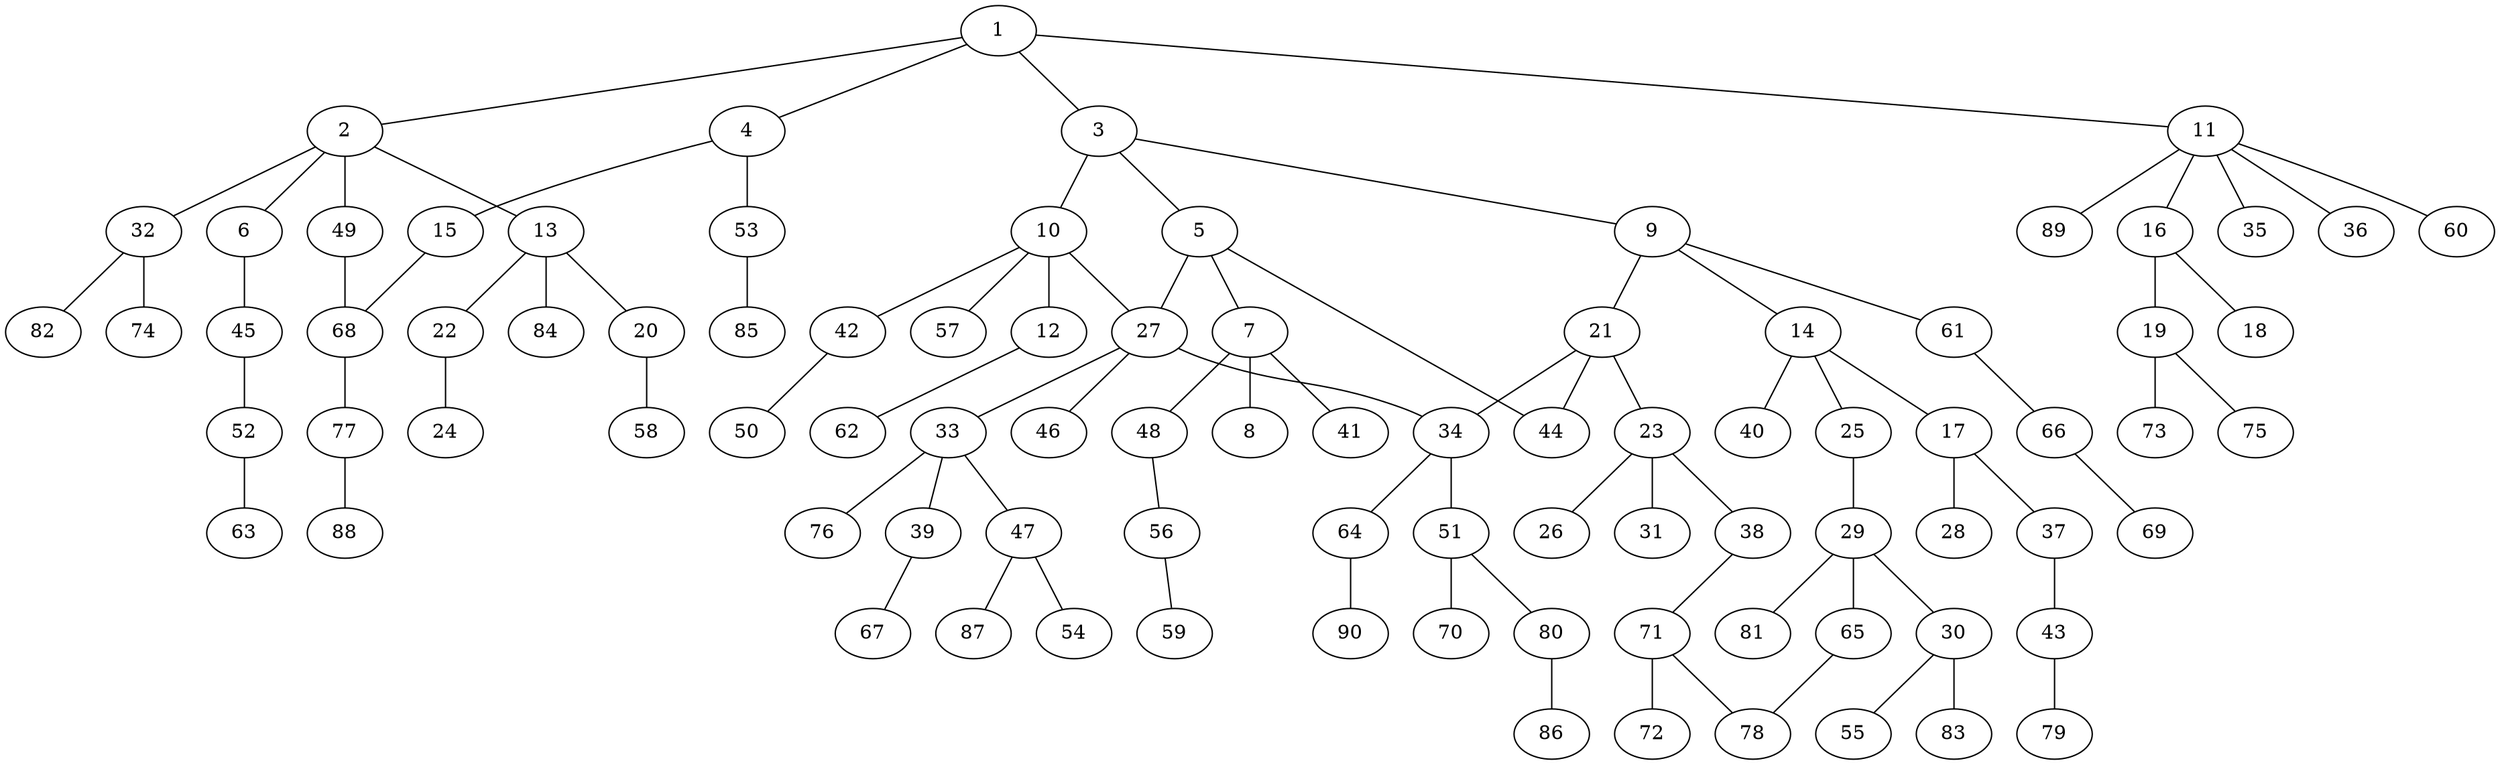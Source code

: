 graph graphname {1--2
1--3
1--4
1--11
2--6
2--13
2--32
2--49
3--5
3--9
3--10
4--15
4--53
5--7
5--27
5--44
6--45
7--8
7--41
7--48
9--14
9--21
9--61
10--12
10--27
10--42
10--57
11--16
11--35
11--36
11--60
11--89
12--62
13--20
13--22
13--84
14--17
14--25
14--40
15--68
16--18
16--19
17--28
17--37
19--73
19--75
20--58
21--23
21--34
21--44
22--24
23--26
23--31
23--38
25--29
27--33
27--34
27--46
29--30
29--65
29--81
30--55
30--83
32--74
32--82
33--39
33--47
33--76
34--51
34--64
37--43
38--71
39--67
42--50
43--79
45--52
47--54
47--87
48--56
49--68
51--70
51--80
52--63
53--85
56--59
61--66
64--90
65--78
66--69
68--77
71--72
71--78
77--88
80--86
}